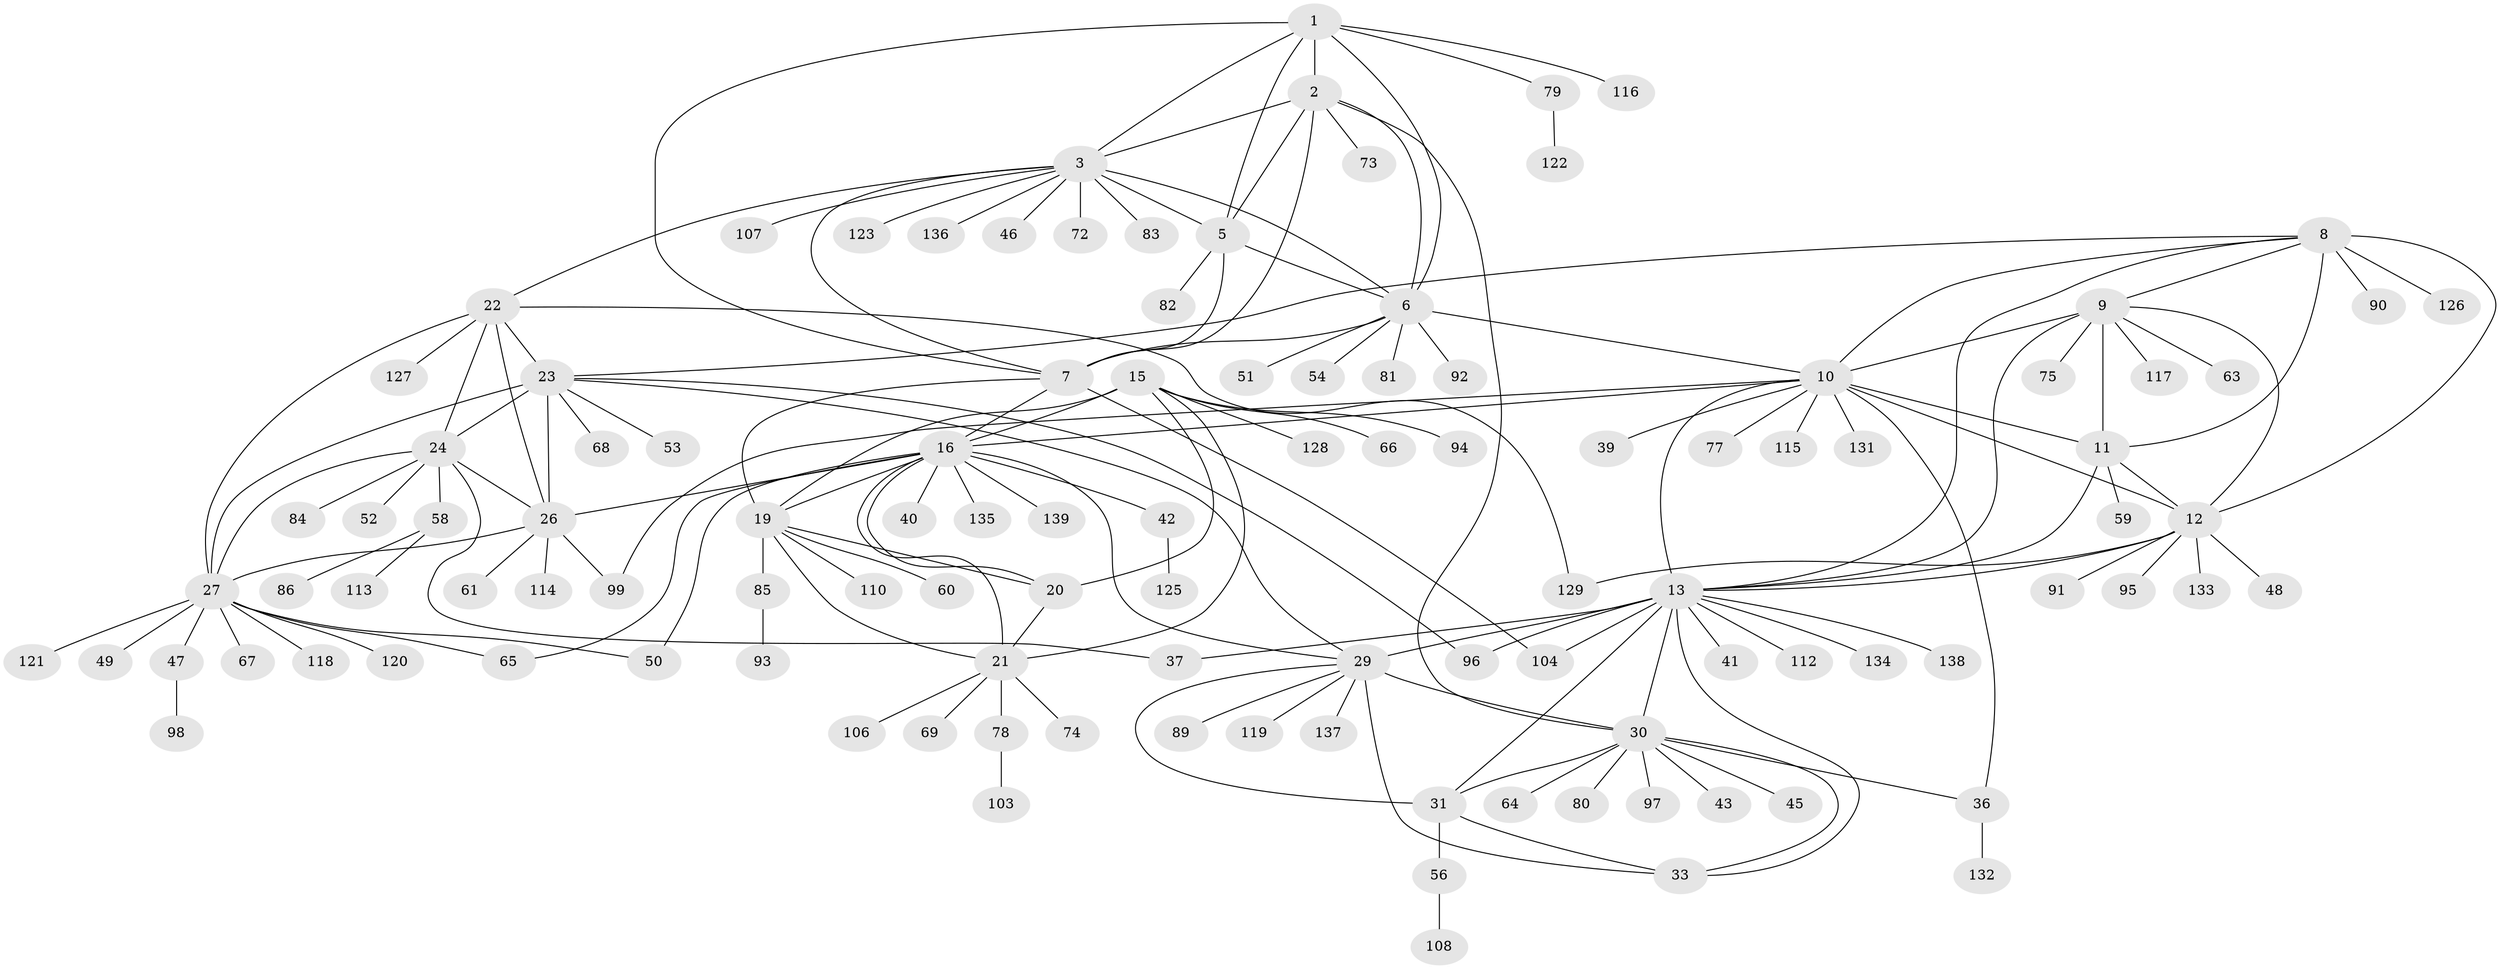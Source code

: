 // original degree distribution, {8: 0.05, 6: 0.02142857142857143, 13: 0.014285714285714285, 7: 0.04285714285714286, 12: 0.02142857142857143, 10: 0.02857142857142857, 15: 0.007142857142857143, 11: 0.04285714285714286, 9: 0.02142857142857143, 3: 0.02142857142857143, 2: 0.15, 1: 0.5785714285714286}
// Generated by graph-tools (version 1.1) at 2025/42/03/06/25 10:42:13]
// undirected, 112 vertices, 164 edges
graph export_dot {
graph [start="1"]
  node [color=gray90,style=filled];
  1 [super="+109"];
  2 [super="+4"];
  3 [super="+57"];
  5;
  6 [super="+124"];
  7 [super="+55"];
  8 [super="+111"];
  9 [super="+70"];
  10 [super="+105"];
  11 [super="+14"];
  12 [super="+87"];
  13 [super="+34"];
  15 [super="+18"];
  16 [super="+17"];
  19 [super="+100"];
  20;
  21 [super="+38"];
  22;
  23 [super="+25"];
  24 [super="+88"];
  26 [super="+101"];
  27 [super="+28"];
  29 [super="+32"];
  30 [super="+35"];
  31;
  33 [super="+44"];
  36 [super="+102"];
  37;
  39 [super="+62"];
  40;
  41;
  42;
  43;
  45;
  46;
  47;
  48;
  49;
  50;
  51 [super="+76"];
  52;
  53;
  54;
  56;
  58;
  59 [super="+71"];
  60;
  61;
  63;
  64;
  65;
  66;
  67;
  68;
  69;
  72;
  73;
  74;
  75;
  77 [super="+130"];
  78;
  79;
  80;
  81;
  82;
  83;
  84;
  85;
  86;
  89;
  90;
  91;
  92;
  93;
  94;
  95;
  96;
  97;
  98;
  99;
  103;
  104;
  106;
  107;
  108;
  110;
  112;
  113;
  114;
  115;
  116;
  117;
  118;
  119;
  120;
  121;
  122;
  123;
  125;
  126;
  127;
  128;
  129;
  131;
  132;
  133;
  134;
  135;
  136;
  137 [super="+140"];
  138;
  139;
  1 -- 2 [weight=2];
  1 -- 3;
  1 -- 5;
  1 -- 6;
  1 -- 7;
  1 -- 79;
  1 -- 116;
  2 -- 3 [weight=2];
  2 -- 5 [weight=2];
  2 -- 6 [weight=2];
  2 -- 7 [weight=2];
  2 -- 73;
  2 -- 30;
  3 -- 5;
  3 -- 6;
  3 -- 7;
  3 -- 22;
  3 -- 46;
  3 -- 72;
  3 -- 83;
  3 -- 107;
  3 -- 136;
  3 -- 123;
  5 -- 6;
  5 -- 7;
  5 -- 82;
  6 -- 7;
  6 -- 10;
  6 -- 51;
  6 -- 54;
  6 -- 81;
  6 -- 92;
  7 -- 16;
  7 -- 104;
  7 -- 19;
  8 -- 9;
  8 -- 10;
  8 -- 11 [weight=2];
  8 -- 12;
  8 -- 13;
  8 -- 23;
  8 -- 90;
  8 -- 126;
  9 -- 10;
  9 -- 11 [weight=2];
  9 -- 12;
  9 -- 13;
  9 -- 63;
  9 -- 75;
  9 -- 117;
  10 -- 11 [weight=2];
  10 -- 12;
  10 -- 13;
  10 -- 36;
  10 -- 39;
  10 -- 77;
  10 -- 99;
  10 -- 115;
  10 -- 131;
  10 -- 16;
  11 -- 12 [weight=2];
  11 -- 13 [weight=2];
  11 -- 59;
  12 -- 13;
  12 -- 48;
  12 -- 91;
  12 -- 95;
  12 -- 129;
  12 -- 133;
  13 -- 104;
  13 -- 33;
  13 -- 96;
  13 -- 37;
  13 -- 134;
  13 -- 41;
  13 -- 138;
  13 -- 112;
  13 -- 29 [weight=2];
  13 -- 30 [weight=2];
  13 -- 31;
  15 -- 16 [weight=4];
  15 -- 19 [weight=2];
  15 -- 20 [weight=2];
  15 -- 21 [weight=2];
  15 -- 128;
  15 -- 66;
  15 -- 94;
  16 -- 19 [weight=2];
  16 -- 20 [weight=2];
  16 -- 21 [weight=2];
  16 -- 42;
  16 -- 50;
  16 -- 65;
  16 -- 139;
  16 -- 135;
  16 -- 40;
  16 -- 26;
  16 -- 29;
  19 -- 20;
  19 -- 21;
  19 -- 60;
  19 -- 85;
  19 -- 110;
  20 -- 21;
  21 -- 69;
  21 -- 74;
  21 -- 78;
  21 -- 106;
  22 -- 23 [weight=2];
  22 -- 24;
  22 -- 26;
  22 -- 27 [weight=2];
  22 -- 127;
  22 -- 129;
  23 -- 24 [weight=2];
  23 -- 26 [weight=2];
  23 -- 27 [weight=4];
  23 -- 53;
  23 -- 68;
  23 -- 96;
  23 -- 29;
  24 -- 26;
  24 -- 27 [weight=2];
  24 -- 37;
  24 -- 52;
  24 -- 58;
  24 -- 84;
  26 -- 27 [weight=2];
  26 -- 61;
  26 -- 99;
  26 -- 114;
  27 -- 67;
  27 -- 121;
  27 -- 65;
  27 -- 120;
  27 -- 47;
  27 -- 49;
  27 -- 50;
  27 -- 118;
  29 -- 30 [weight=4];
  29 -- 31 [weight=2];
  29 -- 33 [weight=2];
  29 -- 89;
  29 -- 119;
  29 -- 137;
  30 -- 31 [weight=2];
  30 -- 33 [weight=2];
  30 -- 43;
  30 -- 64;
  30 -- 97;
  30 -- 45;
  30 -- 80;
  30 -- 36;
  31 -- 33;
  31 -- 56;
  36 -- 132;
  42 -- 125;
  47 -- 98;
  56 -- 108;
  58 -- 86;
  58 -- 113;
  78 -- 103;
  79 -- 122;
  85 -- 93;
}
